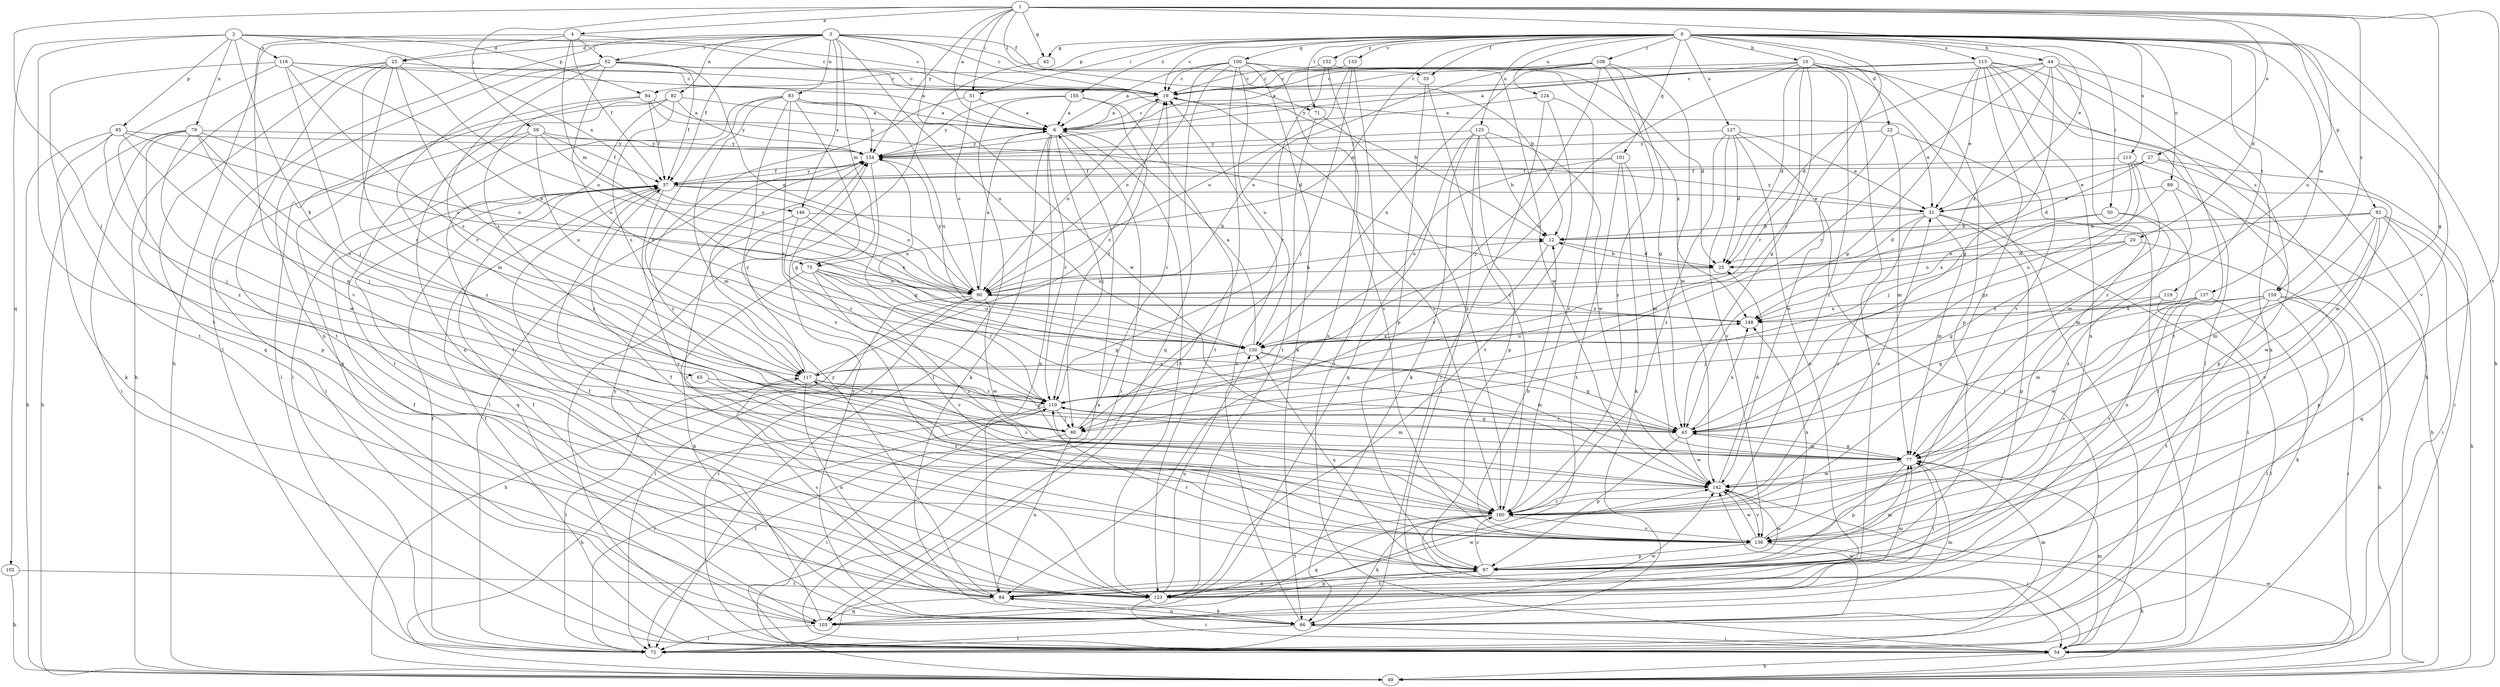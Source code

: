 strict digraph  {
0;
1;
2;
3;
4;
6;
10;
12;
19;
20;
22;
23;
25;
27;
31;
33;
37;
42;
43;
44;
49;
50;
51;
52;
54;
59;
60;
65;
66;
71;
72;
75;
77;
79;
82;
83;
84;
89;
90;
92;
94;
95;
97;
100;
101;
102;
103;
108;
110;
113;
115;
116;
117;
119;
123;
124;
125;
127;
130;
133;
136;
137;
142;
146;
148;
152;
154;
155;
159;
160;
0 -> 10  [label=b];
0 -> 19  [label=c];
0 -> 20  [label=d];
0 -> 22  [label=d];
0 -> 33  [label=f];
0 -> 42  [label=g];
0 -> 44  [label=h];
0 -> 49  [label=h];
0 -> 50  [label=i];
0 -> 51  [label=i];
0 -> 71  [label=l];
0 -> 75  [label=m];
0 -> 89  [label=o];
0 -> 92  [label=p];
0 -> 94  [label=p];
0 -> 100  [label=q];
0 -> 101  [label=q];
0 -> 108  [label=r];
0 -> 110  [label=r];
0 -> 113  [label=s];
0 -> 115  [label=s];
0 -> 119  [label=t];
0 -> 124  [label=u];
0 -> 125  [label=u];
0 -> 127  [label=u];
0 -> 133  [label=v];
0 -> 136  [label=v];
0 -> 137  [label=w];
0 -> 152  [label=y];
0 -> 155  [label=z];
1 -> 4  [label=a];
1 -> 6  [label=a];
1 -> 27  [label=e];
1 -> 31  [label=e];
1 -> 42  [label=g];
1 -> 43  [label=g];
1 -> 51  [label=i];
1 -> 59  [label=j];
1 -> 60  [label=j];
1 -> 71  [label=l];
1 -> 130  [label=u];
1 -> 136  [label=v];
1 -> 154  [label=y];
1 -> 159  [label=z];
2 -> 19  [label=c];
2 -> 65  [label=k];
2 -> 79  [label=n];
2 -> 94  [label=p];
2 -> 95  [label=p];
2 -> 102  [label=q];
2 -> 116  [label=s];
2 -> 123  [label=t];
2 -> 146  [label=x];
3 -> 12  [label=b];
3 -> 19  [label=c];
3 -> 23  [label=d];
3 -> 33  [label=f];
3 -> 37  [label=f];
3 -> 49  [label=h];
3 -> 52  [label=i];
3 -> 72  [label=l];
3 -> 75  [label=m];
3 -> 82  [label=n];
3 -> 83  [label=n];
3 -> 130  [label=u];
3 -> 142  [label=w];
3 -> 146  [label=x];
4 -> 19  [label=c];
4 -> 23  [label=d];
4 -> 37  [label=f];
4 -> 52  [label=i];
4 -> 75  [label=m];
4 -> 136  [label=v];
6 -> 19  [label=c];
6 -> 54  [label=i];
6 -> 60  [label=j];
6 -> 66  [label=k];
6 -> 84  [label=n];
6 -> 110  [label=r];
6 -> 123  [label=t];
6 -> 154  [label=y];
10 -> 19  [label=c];
10 -> 25  [label=d];
10 -> 43  [label=g];
10 -> 54  [label=i];
10 -> 84  [label=n];
10 -> 97  [label=p];
10 -> 110  [label=r];
10 -> 117  [label=s];
10 -> 154  [label=y];
10 -> 159  [label=z];
10 -> 160  [label=z];
12 -> 25  [label=d];
12 -> 110  [label=r];
19 -> 6  [label=a];
19 -> 31  [label=e];
19 -> 90  [label=o];
20 -> 25  [label=d];
20 -> 43  [label=g];
20 -> 90  [label=o];
20 -> 97  [label=p];
22 -> 54  [label=i];
22 -> 77  [label=m];
22 -> 142  [label=w];
22 -> 154  [label=y];
23 -> 19  [label=c];
23 -> 49  [label=h];
23 -> 90  [label=o];
23 -> 103  [label=q];
23 -> 110  [label=r];
23 -> 117  [label=s];
23 -> 123  [label=t];
23 -> 160  [label=z];
25 -> 12  [label=b];
25 -> 90  [label=o];
27 -> 25  [label=d];
27 -> 31  [label=e];
27 -> 37  [label=f];
27 -> 54  [label=i];
27 -> 77  [label=m];
31 -> 12  [label=b];
31 -> 25  [label=d];
31 -> 54  [label=i];
31 -> 77  [label=m];
31 -> 97  [label=p];
31 -> 154  [label=y];
31 -> 160  [label=z];
33 -> 97  [label=p];
33 -> 160  [label=z];
37 -> 31  [label=e];
37 -> 90  [label=o];
37 -> 103  [label=q];
37 -> 123  [label=t];
37 -> 136  [label=v];
37 -> 154  [label=y];
42 -> 54  [label=i];
43 -> 77  [label=m];
43 -> 97  [label=p];
43 -> 110  [label=r];
43 -> 142  [label=w];
43 -> 148  [label=x];
44 -> 19  [label=c];
44 -> 25  [label=d];
44 -> 43  [label=g];
44 -> 49  [label=h];
44 -> 66  [label=k];
44 -> 110  [label=r];
44 -> 148  [label=x];
44 -> 160  [label=z];
49 -> 6  [label=a];
49 -> 142  [label=w];
50 -> 12  [label=b];
50 -> 84  [label=n];
50 -> 148  [label=x];
50 -> 160  [label=z];
51 -> 6  [label=a];
51 -> 90  [label=o];
51 -> 160  [label=z];
52 -> 12  [label=b];
52 -> 19  [label=c];
52 -> 37  [label=f];
52 -> 77  [label=m];
52 -> 84  [label=n];
52 -> 90  [label=o];
52 -> 110  [label=r];
52 -> 130  [label=u];
54 -> 37  [label=f];
54 -> 49  [label=h];
54 -> 77  [label=m];
59 -> 37  [label=f];
59 -> 54  [label=i];
59 -> 90  [label=o];
59 -> 123  [label=t];
59 -> 130  [label=u];
59 -> 154  [label=y];
60 -> 19  [label=c];
60 -> 54  [label=i];
60 -> 84  [label=n];
65 -> 110  [label=r];
65 -> 160  [label=z];
66 -> 19  [label=c];
66 -> 37  [label=f];
66 -> 54  [label=i];
66 -> 72  [label=l];
66 -> 77  [label=m];
66 -> 84  [label=n];
66 -> 142  [label=w];
66 -> 154  [label=y];
71 -> 123  [label=t];
71 -> 160  [label=z];
72 -> 37  [label=f];
72 -> 110  [label=r];
75 -> 43  [label=g];
75 -> 66  [label=k];
75 -> 90  [label=o];
75 -> 110  [label=r];
75 -> 130  [label=u];
75 -> 136  [label=v];
75 -> 160  [label=z];
77 -> 43  [label=g];
77 -> 97  [label=p];
77 -> 123  [label=t];
77 -> 142  [label=w];
79 -> 49  [label=h];
79 -> 54  [label=i];
79 -> 60  [label=j];
79 -> 90  [label=o];
79 -> 97  [label=p];
79 -> 117  [label=s];
79 -> 142  [label=w];
79 -> 154  [label=y];
82 -> 6  [label=a];
82 -> 72  [label=l];
82 -> 84  [label=n];
82 -> 117  [label=s];
82 -> 123  [label=t];
82 -> 154  [label=y];
83 -> 6  [label=a];
83 -> 43  [label=g];
83 -> 72  [label=l];
83 -> 77  [label=m];
83 -> 110  [label=r];
83 -> 117  [label=s];
83 -> 130  [label=u];
83 -> 136  [label=v];
83 -> 154  [label=y];
84 -> 66  [label=k];
84 -> 103  [label=q];
84 -> 117  [label=s];
84 -> 142  [label=w];
84 -> 154  [label=y];
89 -> 31  [label=e];
89 -> 49  [label=h];
89 -> 77  [label=m];
89 -> 130  [label=u];
90 -> 6  [label=a];
90 -> 12  [label=b];
90 -> 49  [label=h];
90 -> 54  [label=i];
90 -> 72  [label=l];
90 -> 142  [label=w];
90 -> 148  [label=x];
90 -> 154  [label=y];
92 -> 12  [label=b];
92 -> 49  [label=h];
92 -> 54  [label=i];
92 -> 77  [label=m];
92 -> 90  [label=o];
92 -> 103  [label=q];
92 -> 136  [label=v];
92 -> 142  [label=w];
94 -> 6  [label=a];
94 -> 25  [label=d];
94 -> 37  [label=f];
94 -> 103  [label=q];
94 -> 160  [label=z];
95 -> 43  [label=g];
95 -> 49  [label=h];
95 -> 60  [label=j];
95 -> 66  [label=k];
95 -> 90  [label=o];
95 -> 154  [label=y];
97 -> 37  [label=f];
97 -> 77  [label=m];
97 -> 84  [label=n];
97 -> 110  [label=r];
97 -> 123  [label=t];
97 -> 130  [label=u];
97 -> 142  [label=w];
97 -> 160  [label=z];
100 -> 6  [label=a];
100 -> 19  [label=c];
100 -> 25  [label=d];
100 -> 66  [label=k];
100 -> 72  [label=l];
100 -> 90  [label=o];
100 -> 103  [label=q];
100 -> 130  [label=u];
100 -> 136  [label=v];
100 -> 148  [label=x];
101 -> 37  [label=f];
101 -> 66  [label=k];
101 -> 77  [label=m];
101 -> 123  [label=t];
101 -> 130  [label=u];
102 -> 49  [label=h];
102 -> 123  [label=t];
103 -> 37  [label=f];
103 -> 72  [label=l];
103 -> 77  [label=m];
103 -> 142  [label=w];
103 -> 154  [label=y];
108 -> 6  [label=a];
108 -> 19  [label=c];
108 -> 43  [label=g];
108 -> 60  [label=j];
108 -> 90  [label=o];
108 -> 130  [label=u];
108 -> 142  [label=w];
108 -> 160  [label=z];
110 -> 43  [label=g];
110 -> 49  [label=h];
110 -> 60  [label=j];
110 -> 72  [label=l];
110 -> 77  [label=m];
113 -> 37  [label=f];
113 -> 43  [label=g];
113 -> 60  [label=j];
113 -> 77  [label=m];
113 -> 97  [label=p];
115 -> 6  [label=a];
115 -> 19  [label=c];
115 -> 31  [label=e];
115 -> 43  [label=g];
115 -> 54  [label=i];
115 -> 72  [label=l];
115 -> 84  [label=n];
115 -> 123  [label=t];
115 -> 136  [label=v];
115 -> 160  [label=z];
116 -> 6  [label=a];
116 -> 19  [label=c];
116 -> 60  [label=j];
116 -> 117  [label=s];
116 -> 123  [label=t];
116 -> 148  [label=x];
116 -> 160  [label=z];
117 -> 19  [label=c];
117 -> 43  [label=g];
117 -> 72  [label=l];
117 -> 84  [label=n];
117 -> 110  [label=r];
117 -> 154  [label=y];
119 -> 72  [label=l];
119 -> 77  [label=m];
119 -> 148  [label=x];
123 -> 37  [label=f];
123 -> 54  [label=i];
123 -> 77  [label=m];
123 -> 97  [label=p];
123 -> 130  [label=u];
124 -> 6  [label=a];
124 -> 72  [label=l];
124 -> 123  [label=t];
124 -> 160  [label=z];
125 -> 12  [label=b];
125 -> 54  [label=i];
125 -> 66  [label=k];
125 -> 97  [label=p];
125 -> 103  [label=q];
125 -> 142  [label=w];
125 -> 154  [label=y];
127 -> 25  [label=d];
127 -> 31  [label=e];
127 -> 72  [label=l];
127 -> 84  [label=n];
127 -> 136  [label=v];
127 -> 154  [label=y];
127 -> 160  [label=z];
130 -> 6  [label=a];
130 -> 43  [label=g];
130 -> 77  [label=m];
130 -> 117  [label=s];
130 -> 148  [label=x];
133 -> 19  [label=c];
133 -> 54  [label=i];
133 -> 60  [label=j];
133 -> 90  [label=o];
136 -> 12  [label=b];
136 -> 49  [label=h];
136 -> 97  [label=p];
136 -> 142  [label=w];
136 -> 148  [label=x];
137 -> 60  [label=j];
137 -> 66  [label=k];
137 -> 136  [label=v];
137 -> 142  [label=w];
137 -> 148  [label=x];
142 -> 25  [label=d];
142 -> 117  [label=s];
142 -> 136  [label=v];
142 -> 160  [label=z];
146 -> 12  [label=b];
146 -> 110  [label=r];
146 -> 136  [label=v];
146 -> 148  [label=x];
148 -> 130  [label=u];
152 -> 19  [label=c];
152 -> 84  [label=n];
152 -> 110  [label=r];
152 -> 142  [label=w];
154 -> 37  [label=f];
154 -> 43  [label=g];
154 -> 72  [label=l];
154 -> 130  [label=u];
155 -> 6  [label=a];
155 -> 72  [label=l];
155 -> 110  [label=r];
155 -> 123  [label=t];
155 -> 154  [label=y];
159 -> 43  [label=g];
159 -> 49  [label=h];
159 -> 54  [label=i];
159 -> 72  [label=l];
159 -> 123  [label=t];
159 -> 136  [label=v];
159 -> 148  [label=x];
160 -> 19  [label=c];
160 -> 31  [label=e];
160 -> 54  [label=i];
160 -> 66  [label=k];
160 -> 103  [label=q];
160 -> 123  [label=t];
160 -> 136  [label=v];
}
